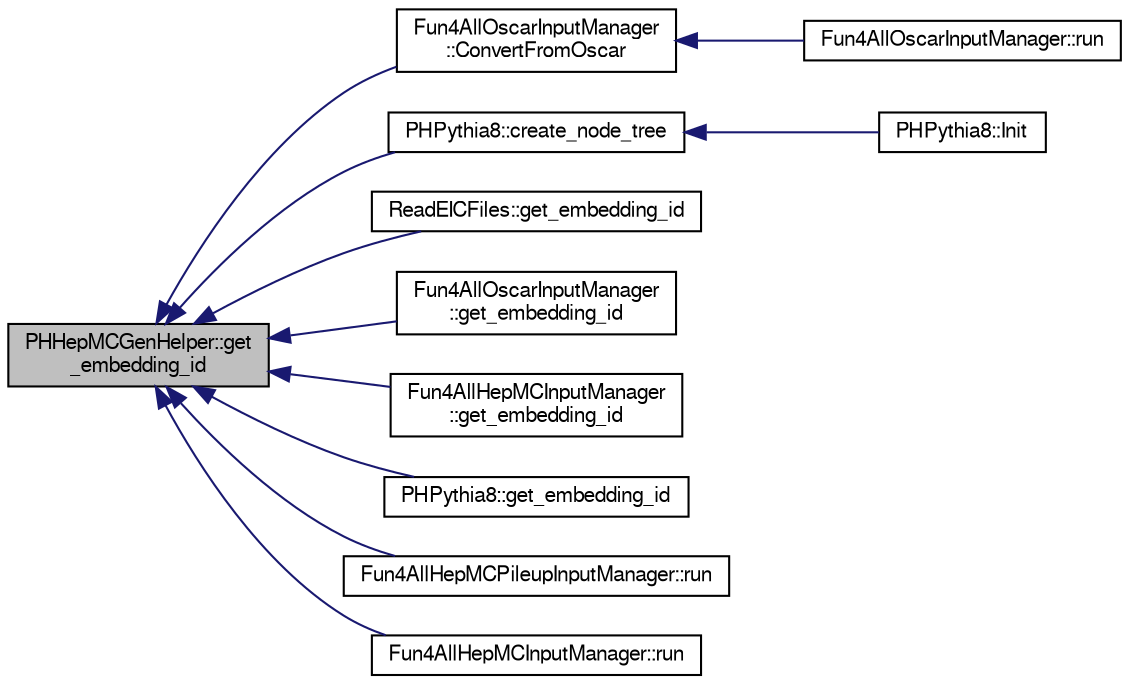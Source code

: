 digraph "PHHepMCGenHelper::get_embedding_id"
{
  bgcolor="transparent";
  edge [fontname="FreeSans",fontsize="10",labelfontname="FreeSans",labelfontsize="10"];
  node [fontname="FreeSans",fontsize="10",shape=record];
  rankdir="LR";
  Node1 [label="PHHepMCGenHelper::get\l_embedding_id",height=0.2,width=0.4,color="black", fillcolor="grey75", style="filled" fontcolor="black"];
  Node1 -> Node2 [dir="back",color="midnightblue",fontsize="10",style="solid",fontname="FreeSans"];
  Node2 [label="Fun4AllOscarInputManager\l::ConvertFromOscar",height=0.2,width=0.4,color="black",URL="$db/d1f/classFun4AllOscarInputManager.html#a1537e89c4e652f70747fbbef18ceadc4"];
  Node2 -> Node3 [dir="back",color="midnightblue",fontsize="10",style="solid",fontname="FreeSans"];
  Node3 [label="Fun4AllOscarInputManager::run",height=0.2,width=0.4,color="black",URL="$db/d1f/classFun4AllOscarInputManager.html#a4be602bd8c9fe73f9dcc81c8871784a6"];
  Node1 -> Node4 [dir="back",color="midnightblue",fontsize="10",style="solid",fontname="FreeSans"];
  Node4 [label="PHPythia8::create_node_tree",height=0.2,width=0.4,color="black",URL="$d9/d3a/classPHPythia8.html#ac4318ac935ae3bb3fdbbafadaaeadab6"];
  Node4 -> Node5 [dir="back",color="midnightblue",fontsize="10",style="solid",fontname="FreeSans"];
  Node5 [label="PHPythia8::Init",height=0.2,width=0.4,color="black",URL="$d9/d3a/classPHPythia8.html#af381f96f7115a7f8011d31572c46fcfc"];
  Node1 -> Node6 [dir="back",color="midnightblue",fontsize="10",style="solid",fontname="FreeSans"];
  Node6 [label="ReadEICFiles::get_embedding_id",height=0.2,width=0.4,color="black",URL="$d3/d49/classReadEICFiles.html#a35b497877db42b8cff9e26b6f24d558f"];
  Node1 -> Node7 [dir="back",color="midnightblue",fontsize="10",style="solid",fontname="FreeSans"];
  Node7 [label="Fun4AllOscarInputManager\l::get_embedding_id",height=0.2,width=0.4,color="black",URL="$db/d1f/classFun4AllOscarInputManager.html#aa18c7861c5231457a03402c6a05fbf99"];
  Node1 -> Node8 [dir="back",color="midnightblue",fontsize="10",style="solid",fontname="FreeSans"];
  Node8 [label="Fun4AllHepMCInputManager\l::get_embedding_id",height=0.2,width=0.4,color="black",URL="$d6/d6f/classFun4AllHepMCInputManager.html#af7acee42196d0b007cee897cda0b9816"];
  Node1 -> Node9 [dir="back",color="midnightblue",fontsize="10",style="solid",fontname="FreeSans"];
  Node9 [label="PHPythia8::get_embedding_id",height=0.2,width=0.4,color="black",URL="$d9/d3a/classPHPythia8.html#a498587470c98906d029dd8deeac3ae9e"];
  Node1 -> Node10 [dir="back",color="midnightblue",fontsize="10",style="solid",fontname="FreeSans"];
  Node10 [label="Fun4AllHepMCPileupInputManager::run",height=0.2,width=0.4,color="black",URL="$de/d99/classFun4AllHepMCPileupInputManager.html#a81bf2b69c3c4d3aae0aadebafe1c2c2e"];
  Node1 -> Node11 [dir="back",color="midnightblue",fontsize="10",style="solid",fontname="FreeSans"];
  Node11 [label="Fun4AllHepMCInputManager::run",height=0.2,width=0.4,color="black",URL="$d6/d6f/classFun4AllHepMCInputManager.html#ab6c80a8ee0701bfff5eee3ec3623015c"];
}
